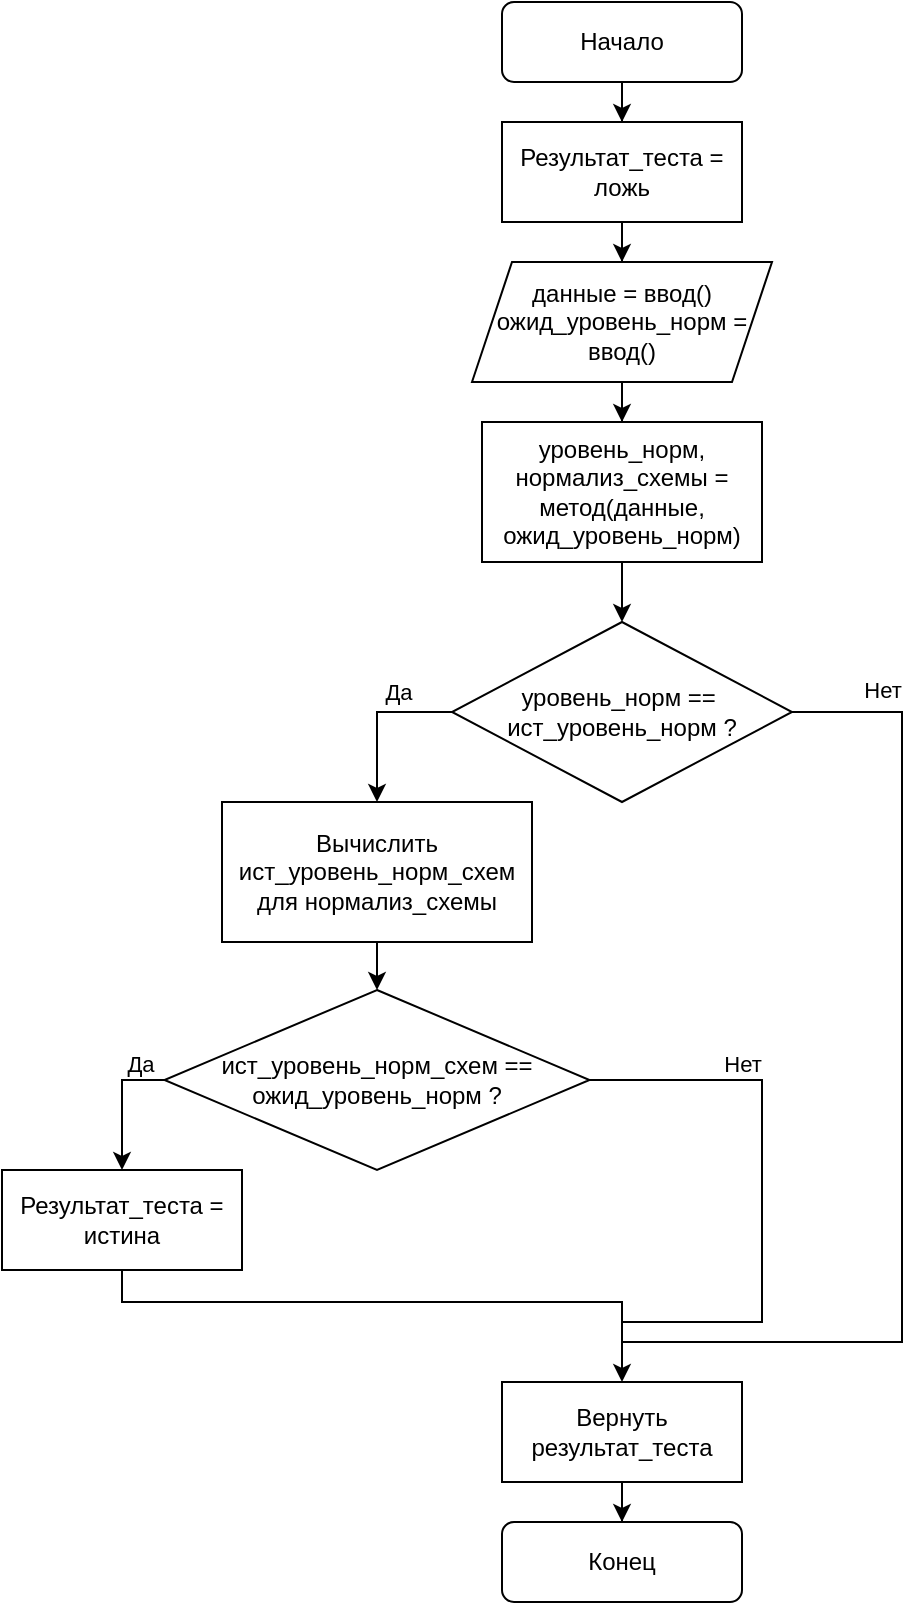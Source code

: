 <mxfile version="27.0.9">
  <diagram id="C5RBs43oDa-KdzZeNtuy" name="Page-1">
    <mxGraphModel dx="1680" dy="892" grid="1" gridSize="10" guides="1" tooltips="1" connect="1" arrows="1" fold="1" page="1" pageScale="1" pageWidth="827" pageHeight="1169" math="0" shadow="0">
      <root>
        <mxCell id="WIyWlLk6GJQsqaUBKTNV-0" />
        <mxCell id="WIyWlLk6GJQsqaUBKTNV-1" parent="WIyWlLk6GJQsqaUBKTNV-0" />
        <mxCell id="VTyr_z-7UanR8P_Uged1-1" style="edgeStyle=orthogonalEdgeStyle;rounded=0;orthogonalLoop=1;jettySize=auto;html=1;entryX=0.5;entryY=0;entryDx=0;entryDy=0;" edge="1" parent="WIyWlLk6GJQsqaUBKTNV-1" source="WIyWlLk6GJQsqaUBKTNV-3" target="VTyr_z-7UanR8P_Uged1-0">
          <mxGeometry relative="1" as="geometry" />
        </mxCell>
        <mxCell id="WIyWlLk6GJQsqaUBKTNV-3" value="Начало" style="rounded=1;whiteSpace=wrap;html=1;fontSize=12;glass=0;strokeWidth=1;shadow=0;" parent="WIyWlLk6GJQsqaUBKTNV-1" vertex="1">
          <mxGeometry x="160" y="90" width="120" height="40" as="geometry" />
        </mxCell>
        <mxCell id="VTyr_z-7UanR8P_Uged1-4" style="edgeStyle=orthogonalEdgeStyle;rounded=0;orthogonalLoop=1;jettySize=auto;html=1;entryX=0.5;entryY=0;entryDx=0;entryDy=0;" edge="1" parent="WIyWlLk6GJQsqaUBKTNV-1" source="VTyr_z-7UanR8P_Uged1-0" target="VTyr_z-7UanR8P_Uged1-3">
          <mxGeometry relative="1" as="geometry" />
        </mxCell>
        <mxCell id="VTyr_z-7UanR8P_Uged1-0" value="Результат_теста = ложь" style="rounded=0;whiteSpace=wrap;html=1;" vertex="1" parent="WIyWlLk6GJQsqaUBKTNV-1">
          <mxGeometry x="160" y="150" width="120" height="50" as="geometry" />
        </mxCell>
        <mxCell id="VTyr_z-7UanR8P_Uged1-9" style="edgeStyle=orthogonalEdgeStyle;rounded=0;orthogonalLoop=1;jettySize=auto;html=1;entryX=0.5;entryY=0;entryDx=0;entryDy=0;" edge="1" parent="WIyWlLk6GJQsqaUBKTNV-1" source="VTyr_z-7UanR8P_Uged1-2" target="VTyr_z-7UanR8P_Uged1-11">
          <mxGeometry relative="1" as="geometry">
            <mxPoint x="260" y="400" as="targetPoint" />
            <Array as="points" />
          </mxGeometry>
        </mxCell>
        <mxCell id="VTyr_z-7UanR8P_Uged1-2" value="уровень_норм, нормализ_схемы = метод(данные, ожид_уровень_норм)" style="rounded=0;whiteSpace=wrap;html=1;" vertex="1" parent="WIyWlLk6GJQsqaUBKTNV-1">
          <mxGeometry x="150" y="300" width="140" height="70" as="geometry" />
        </mxCell>
        <mxCell id="VTyr_z-7UanR8P_Uged1-5" style="edgeStyle=orthogonalEdgeStyle;rounded=0;orthogonalLoop=1;jettySize=auto;html=1;entryX=0.5;entryY=0;entryDx=0;entryDy=0;" edge="1" parent="WIyWlLk6GJQsqaUBKTNV-1" source="VTyr_z-7UanR8P_Uged1-3" target="VTyr_z-7UanR8P_Uged1-2">
          <mxGeometry relative="1" as="geometry" />
        </mxCell>
        <mxCell id="VTyr_z-7UanR8P_Uged1-3" value="данные = ввод()&lt;div&gt;ожид_уровень_норм = ввод()&lt;/div&gt;" style="shape=parallelogram;perimeter=parallelogramPerimeter;whiteSpace=wrap;html=1;fixedSize=1;" vertex="1" parent="WIyWlLk6GJQsqaUBKTNV-1">
          <mxGeometry x="145" y="220" width="150" height="60" as="geometry" />
        </mxCell>
        <mxCell id="VTyr_z-7UanR8P_Uged1-13" style="edgeStyle=orthogonalEdgeStyle;rounded=0;orthogonalLoop=1;jettySize=auto;html=1;entryX=0.5;entryY=0;entryDx=0;entryDy=0;exitX=0;exitY=0.5;exitDx=0;exitDy=0;" edge="1" parent="WIyWlLk6GJQsqaUBKTNV-1" source="VTyr_z-7UanR8P_Uged1-11" target="VTyr_z-7UanR8P_Uged1-14">
          <mxGeometry relative="1" as="geometry">
            <mxPoint x="75" y="535" as="targetPoint" />
            <mxPoint x="140" y="480" as="sourcePoint" />
          </mxGeometry>
        </mxCell>
        <mxCell id="VTyr_z-7UanR8P_Uged1-27" value="Да" style="edgeLabel;html=1;align=center;verticalAlign=middle;resizable=0;points=[];" vertex="1" connectable="0" parent="VTyr_z-7UanR8P_Uged1-13">
          <mxGeometry x="0.717" y="-1" relative="1" as="geometry">
            <mxPoint x="11" y="-44" as="offset" />
          </mxGeometry>
        </mxCell>
        <mxCell id="VTyr_z-7UanR8P_Uged1-11" value="уровень_норм ==&amp;nbsp;&lt;div&gt;ист_уровень_норм ?&lt;/div&gt;" style="rhombus;whiteSpace=wrap;html=1;" vertex="1" parent="WIyWlLk6GJQsqaUBKTNV-1">
          <mxGeometry x="135" y="400" width="170" height="90" as="geometry" />
        </mxCell>
        <mxCell id="VTyr_z-7UanR8P_Uged1-16" style="edgeStyle=orthogonalEdgeStyle;rounded=0;orthogonalLoop=1;jettySize=auto;html=1;entryX=0.5;entryY=0;entryDx=0;entryDy=0;" edge="1" parent="WIyWlLk6GJQsqaUBKTNV-1" source="VTyr_z-7UanR8P_Uged1-14" target="VTyr_z-7UanR8P_Uged1-15">
          <mxGeometry relative="1" as="geometry">
            <mxPoint x="97.5" y="605" as="targetPoint" />
          </mxGeometry>
        </mxCell>
        <mxCell id="VTyr_z-7UanR8P_Uged1-14" value="Вычислить ист_уровень_норм_схем для нормализ_схемы" style="rounded=0;whiteSpace=wrap;html=1;" vertex="1" parent="WIyWlLk6GJQsqaUBKTNV-1">
          <mxGeometry x="20" y="490" width="155" height="70" as="geometry" />
        </mxCell>
        <mxCell id="VTyr_z-7UanR8P_Uged1-17" style="edgeStyle=orthogonalEdgeStyle;rounded=0;orthogonalLoop=1;jettySize=auto;html=1;entryX=0.5;entryY=0;entryDx=0;entryDy=0;exitX=0;exitY=0.5;exitDx=0;exitDy=0;" edge="1" parent="WIyWlLk6GJQsqaUBKTNV-1" source="VTyr_z-7UanR8P_Uged1-15" target="VTyr_z-7UanR8P_Uged1-18">
          <mxGeometry relative="1" as="geometry">
            <mxPoint x="-45" y="715" as="targetPoint" />
            <mxPoint x="-8.75" y="650" as="sourcePoint" />
            <Array as="points">
              <mxPoint x="-30" y="629" />
            </Array>
          </mxGeometry>
        </mxCell>
        <mxCell id="VTyr_z-7UanR8P_Uged1-29" value="Да" style="edgeLabel;html=1;align=center;verticalAlign=middle;resizable=0;points=[];" vertex="1" connectable="0" parent="VTyr_z-7UanR8P_Uged1-17">
          <mxGeometry x="-0.256" relative="1" as="geometry">
            <mxPoint x="9" y="-12" as="offset" />
          </mxGeometry>
        </mxCell>
        <mxCell id="VTyr_z-7UanR8P_Uged1-15" value="ист_уровень_норм_схем ==&lt;div&gt;ожид_уровень_норм ?&lt;/div&gt;" style="rhombus;whiteSpace=wrap;html=1;" vertex="1" parent="WIyWlLk6GJQsqaUBKTNV-1">
          <mxGeometry x="-8.75" y="584" width="212.5" height="90" as="geometry" />
        </mxCell>
        <mxCell id="VTyr_z-7UanR8P_Uged1-20" style="edgeStyle=orthogonalEdgeStyle;rounded=0;orthogonalLoop=1;jettySize=auto;html=1;entryX=0.5;entryY=0;entryDx=0;entryDy=0;exitX=0.5;exitY=1;exitDx=0;exitDy=0;" edge="1" parent="WIyWlLk6GJQsqaUBKTNV-1" source="VTyr_z-7UanR8P_Uged1-18" target="VTyr_z-7UanR8P_Uged1-21">
          <mxGeometry relative="1" as="geometry">
            <mxPoint x="-40" y="795" as="targetPoint" />
            <Array as="points">
              <mxPoint x="-30" y="740" />
              <mxPoint x="220" y="740" />
            </Array>
          </mxGeometry>
        </mxCell>
        <mxCell id="VTyr_z-7UanR8P_Uged1-18" value="Результат_теста = истина" style="rounded=0;whiteSpace=wrap;html=1;" vertex="1" parent="WIyWlLk6GJQsqaUBKTNV-1">
          <mxGeometry x="-90" y="674" width="120" height="50" as="geometry" />
        </mxCell>
        <mxCell id="VTyr_z-7UanR8P_Uged1-26" style="edgeStyle=orthogonalEdgeStyle;rounded=0;orthogonalLoop=1;jettySize=auto;html=1;entryX=0.5;entryY=0;entryDx=0;entryDy=0;" edge="1" parent="WIyWlLk6GJQsqaUBKTNV-1" source="VTyr_z-7UanR8P_Uged1-21" target="VTyr_z-7UanR8P_Uged1-25">
          <mxGeometry relative="1" as="geometry" />
        </mxCell>
        <mxCell id="VTyr_z-7UanR8P_Uged1-21" value="Вернуть результат_теста" style="rounded=0;whiteSpace=wrap;html=1;" vertex="1" parent="WIyWlLk6GJQsqaUBKTNV-1">
          <mxGeometry x="160" y="780" width="120" height="50" as="geometry" />
        </mxCell>
        <mxCell id="VTyr_z-7UanR8P_Uged1-23" value="" style="endArrow=none;html=1;rounded=0;entryX=1;entryY=0.5;entryDx=0;entryDy=0;" edge="1" parent="WIyWlLk6GJQsqaUBKTNV-1" target="VTyr_z-7UanR8P_Uged1-15">
          <mxGeometry width="50" height="50" relative="1" as="geometry">
            <mxPoint x="220" y="750" as="sourcePoint" />
            <mxPoint x="350" y="690" as="targetPoint" />
            <Array as="points">
              <mxPoint x="250" y="750" />
              <mxPoint x="290" y="750" />
              <mxPoint x="290" y="629" />
            </Array>
          </mxGeometry>
        </mxCell>
        <mxCell id="VTyr_z-7UanR8P_Uged1-32" value="Нет" style="edgeLabel;html=1;align=center;verticalAlign=middle;resizable=0;points=[];rotation=0;" vertex="1" connectable="0" parent="VTyr_z-7UanR8P_Uged1-23">
          <mxGeometry x="0.159" relative="1" as="geometry">
            <mxPoint x="-10" y="-39" as="offset" />
          </mxGeometry>
        </mxCell>
        <mxCell id="VTyr_z-7UanR8P_Uged1-24" value="" style="endArrow=none;html=1;rounded=0;entryX=1;entryY=0.5;entryDx=0;entryDy=0;" edge="1" parent="WIyWlLk6GJQsqaUBKTNV-1" target="VTyr_z-7UanR8P_Uged1-11">
          <mxGeometry width="50" height="50" relative="1" as="geometry">
            <mxPoint x="220" y="760" as="sourcePoint" />
            <mxPoint x="390" y="630" as="targetPoint" />
            <Array as="points">
              <mxPoint x="360" y="760" />
              <mxPoint x="360" y="445" />
            </Array>
          </mxGeometry>
        </mxCell>
        <mxCell id="VTyr_z-7UanR8P_Uged1-30" value="Нет" style="edgeLabel;html=1;align=center;verticalAlign=middle;resizable=0;points=[];" vertex="1" connectable="0" parent="VTyr_z-7UanR8P_Uged1-24">
          <mxGeometry x="0.563" y="-1" relative="1" as="geometry">
            <mxPoint x="-11" y="-68" as="offset" />
          </mxGeometry>
        </mxCell>
        <mxCell id="VTyr_z-7UanR8P_Uged1-25" value="Конец" style="rounded=1;whiteSpace=wrap;html=1;fontSize=12;glass=0;strokeWidth=1;shadow=0;" vertex="1" parent="WIyWlLk6GJQsqaUBKTNV-1">
          <mxGeometry x="160" y="850" width="120" height="40" as="geometry" />
        </mxCell>
      </root>
    </mxGraphModel>
  </diagram>
</mxfile>
